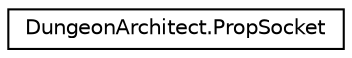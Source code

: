 digraph "Graphical Class Hierarchy"
{
  edge [fontname="Helvetica",fontsize="10",labelfontname="Helvetica",labelfontsize="10"];
  node [fontname="Helvetica",fontsize="10",shape=record];
  rankdir="LR";
  Node1 [label="DungeonArchitect.PropSocket",height=0.2,width=0.4,color="black", fillcolor="white", style="filled",URL="$class_dungeon_architect_1_1_prop_socket.html",tooltip="The data structure for a marker "];
}
